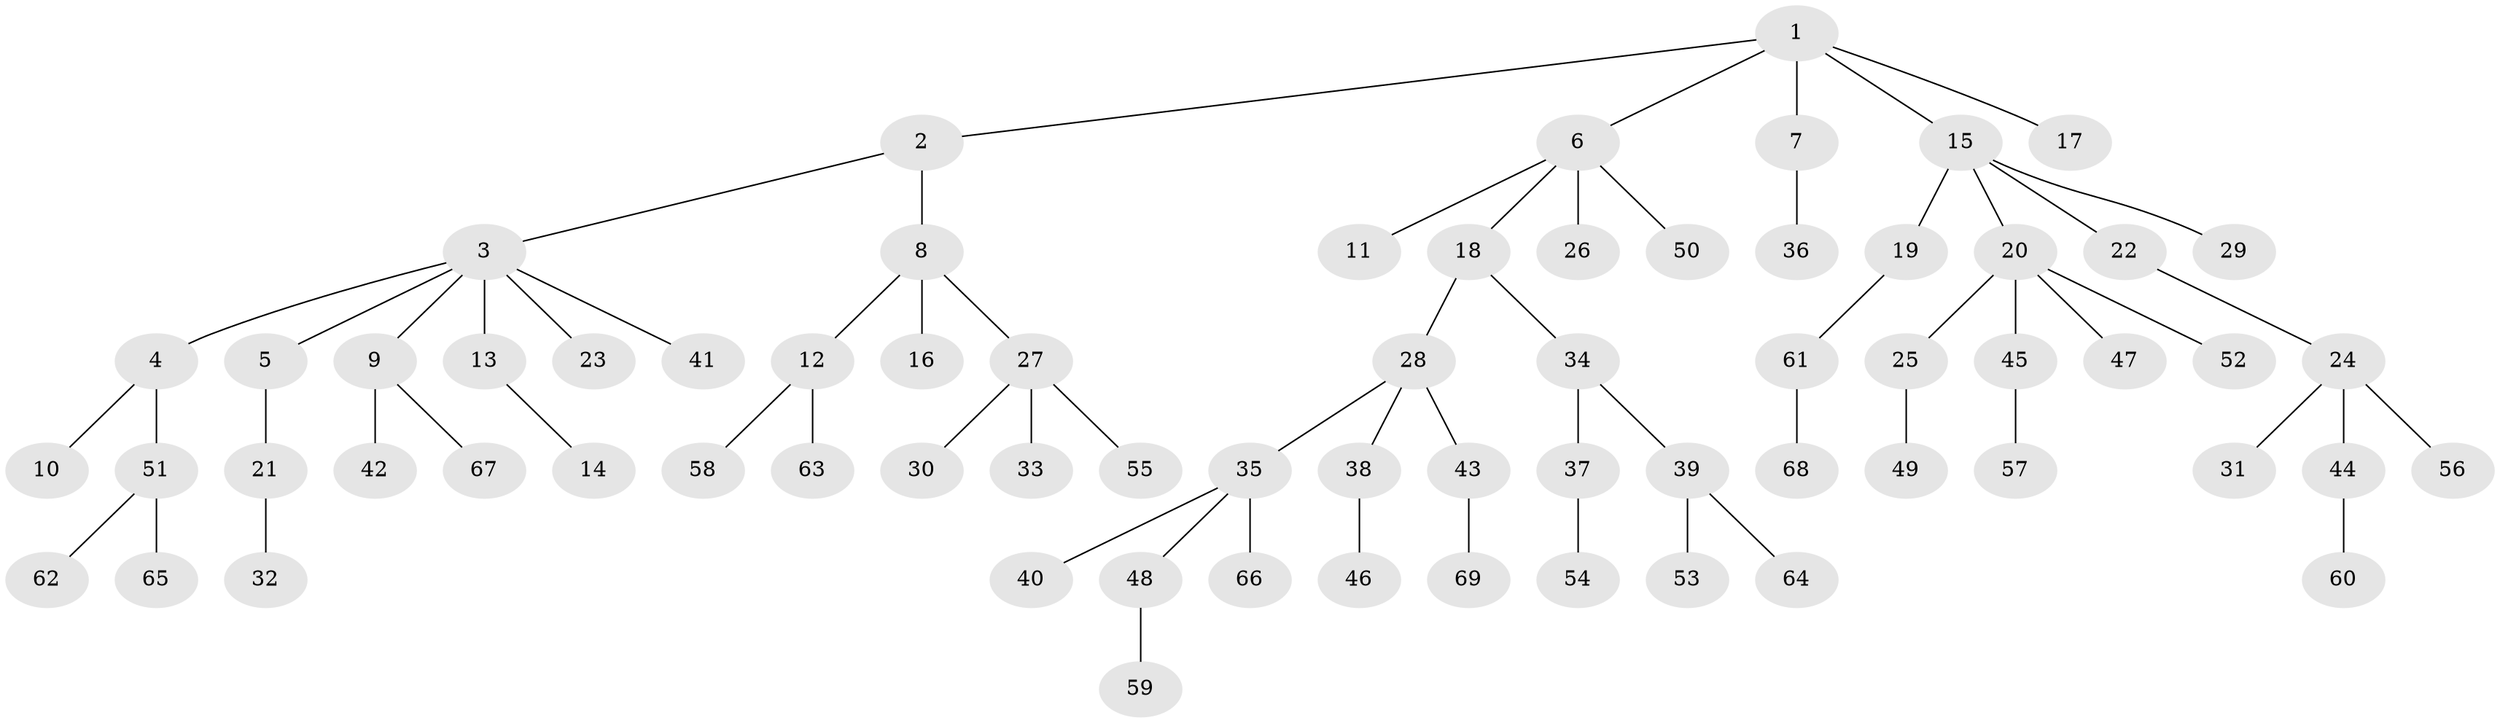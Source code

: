 // coarse degree distribution, {1: 0.6829268292682927, 2: 0.17073170731707318, 4: 0.07317073170731707, 5: 0.024390243902439025, 9: 0.024390243902439025, 12: 0.024390243902439025}
// Generated by graph-tools (version 1.1) at 2025/56/03/04/25 21:56:58]
// undirected, 69 vertices, 68 edges
graph export_dot {
graph [start="1"]
  node [color=gray90,style=filled];
  1;
  2;
  3;
  4;
  5;
  6;
  7;
  8;
  9;
  10;
  11;
  12;
  13;
  14;
  15;
  16;
  17;
  18;
  19;
  20;
  21;
  22;
  23;
  24;
  25;
  26;
  27;
  28;
  29;
  30;
  31;
  32;
  33;
  34;
  35;
  36;
  37;
  38;
  39;
  40;
  41;
  42;
  43;
  44;
  45;
  46;
  47;
  48;
  49;
  50;
  51;
  52;
  53;
  54;
  55;
  56;
  57;
  58;
  59;
  60;
  61;
  62;
  63;
  64;
  65;
  66;
  67;
  68;
  69;
  1 -- 2;
  1 -- 6;
  1 -- 7;
  1 -- 15;
  1 -- 17;
  2 -- 3;
  2 -- 8;
  3 -- 4;
  3 -- 5;
  3 -- 9;
  3 -- 13;
  3 -- 23;
  3 -- 41;
  4 -- 10;
  4 -- 51;
  5 -- 21;
  6 -- 11;
  6 -- 18;
  6 -- 26;
  6 -- 50;
  7 -- 36;
  8 -- 12;
  8 -- 16;
  8 -- 27;
  9 -- 42;
  9 -- 67;
  12 -- 58;
  12 -- 63;
  13 -- 14;
  15 -- 19;
  15 -- 20;
  15 -- 22;
  15 -- 29;
  18 -- 28;
  18 -- 34;
  19 -- 61;
  20 -- 25;
  20 -- 45;
  20 -- 47;
  20 -- 52;
  21 -- 32;
  22 -- 24;
  24 -- 31;
  24 -- 44;
  24 -- 56;
  25 -- 49;
  27 -- 30;
  27 -- 33;
  27 -- 55;
  28 -- 35;
  28 -- 38;
  28 -- 43;
  34 -- 37;
  34 -- 39;
  35 -- 40;
  35 -- 48;
  35 -- 66;
  37 -- 54;
  38 -- 46;
  39 -- 53;
  39 -- 64;
  43 -- 69;
  44 -- 60;
  45 -- 57;
  48 -- 59;
  51 -- 62;
  51 -- 65;
  61 -- 68;
}
